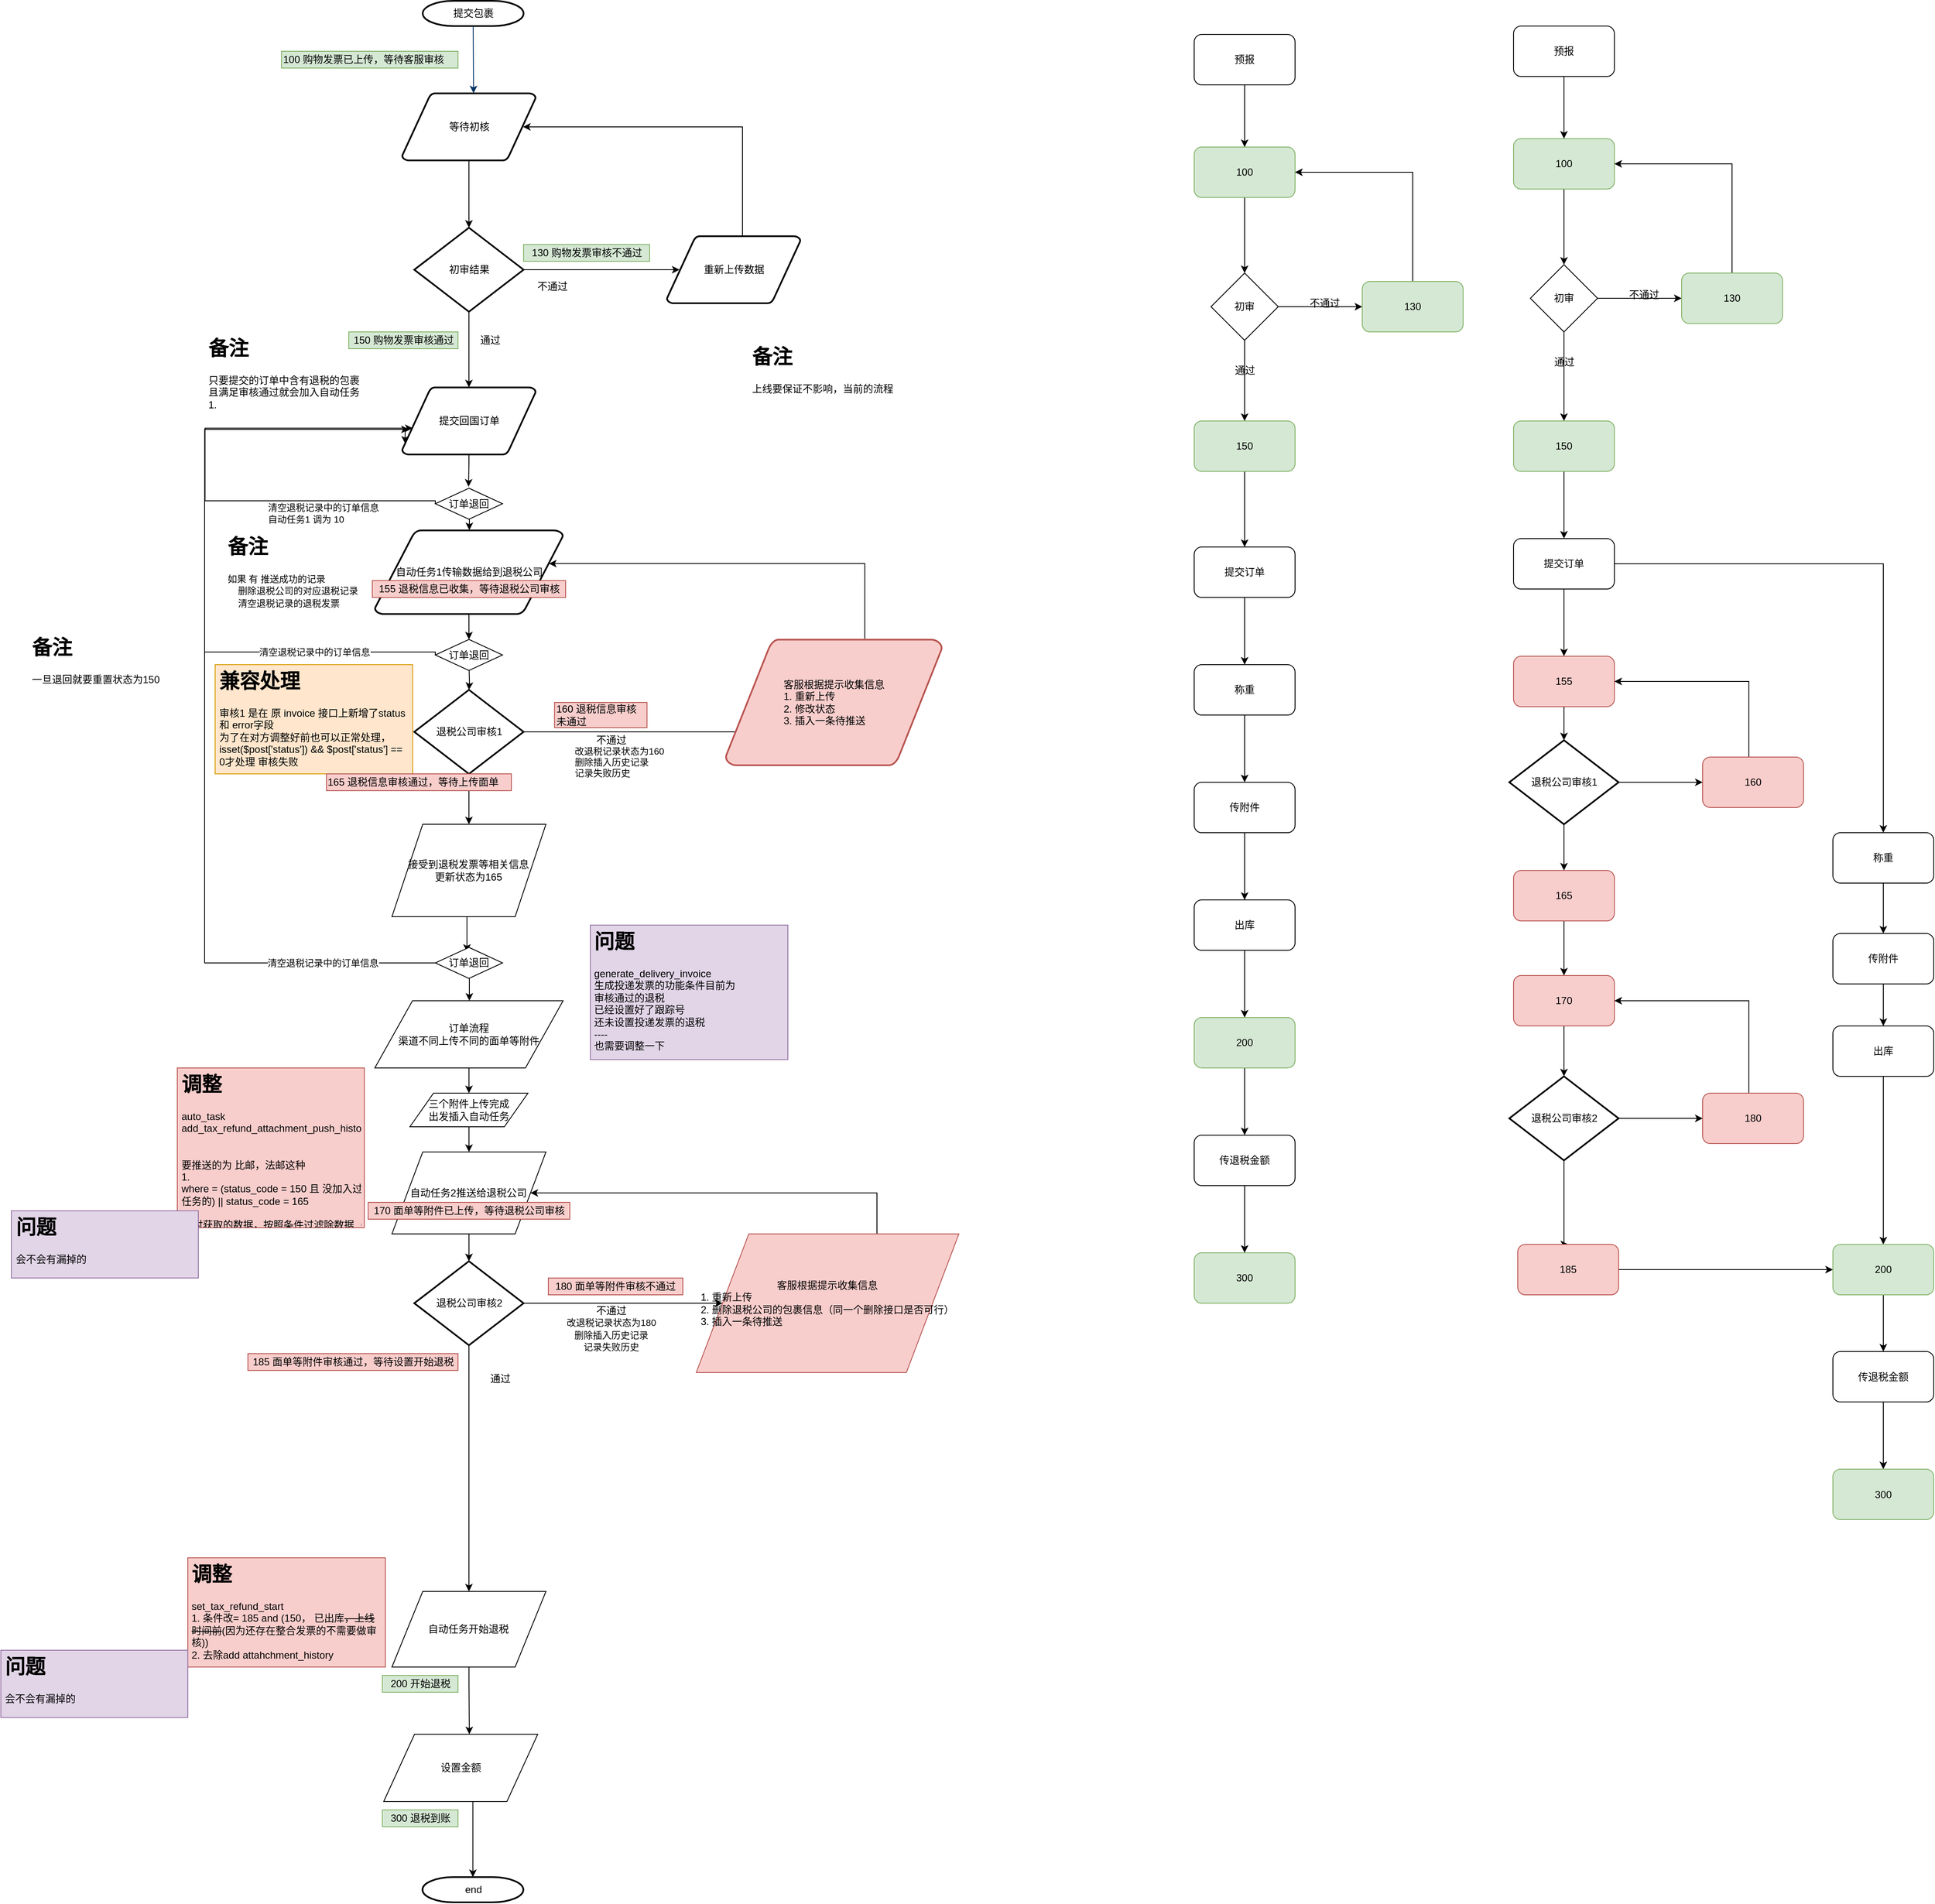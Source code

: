<mxfile version="13.1.3" type="github">
  <diagram id="6a731a19-8d31-9384-78a2-239565b7b9f0" name="Page-1">
    <mxGraphModel dx="2207" dy="548" grid="1" gridSize="10" guides="1" tooltips="1" connect="1" arrows="1" fold="1" page="1" pageScale="1" pageWidth="1169" pageHeight="827" background="#ffffff" math="0" shadow="0">
      <root>
        <mxCell id="0" />
        <mxCell id="1" parent="0" />
        <mxCell id="2" value="提交包裹" style="shape=mxgraph.flowchart.terminator;strokeWidth=2;gradientColor=none;gradientDirection=north;fontStyle=0;html=1;" parent="1" vertex="1">
          <mxGeometry x="-658.01" y="10" width="120" height="30" as="geometry" />
        </mxCell>
        <mxCell id="7" style="fontStyle=1;strokeColor=#003366;strokeWidth=1;html=1;" parent="1" source="2" edge="1">
          <mxGeometry relative="1" as="geometry">
            <mxPoint x="-597.51" y="120" as="targetPoint" />
          </mxGeometry>
        </mxCell>
        <mxCell id="LrSTDgnJc3ZIewaenou--55" value="100&amp;nbsp;&lt;span&gt;购物发票已上传，等待客服审核&lt;/span&gt;" style="text;html=1;align=left;verticalAlign=middle;resizable=0;points=[];autosize=1;fillColor=#d5e8d4;strokeColor=#82b366;" parent="1" vertex="1">
          <mxGeometry x="-826.01" y="70" width="210" height="20" as="geometry" />
        </mxCell>
        <mxCell id="LrSTDgnJc3ZIewaenou--58" value="" style="edgeStyle=orthogonalEdgeStyle;rounded=0;orthogonalLoop=1;jettySize=auto;html=1;entryX=0.5;entryY=0;entryDx=0;entryDy=0;entryPerimeter=0;" parent="1" source="LrSTDgnJc3ZIewaenou--56" target="LrSTDgnJc3ZIewaenou--60" edge="1">
          <mxGeometry relative="1" as="geometry">
            <mxPoint x="-603.01" y="280" as="targetPoint" />
          </mxGeometry>
        </mxCell>
        <mxCell id="LrSTDgnJc3ZIewaenou--56" value="等待初核" style="shape=mxgraph.flowchart.data;strokeWidth=2;gradientColor=none;gradientDirection=north;fontStyle=0;html=1;" parent="1" vertex="1">
          <mxGeometry x="-682.51" y="120" width="159" height="80" as="geometry" />
        </mxCell>
        <mxCell id="LrSTDgnJc3ZIewaenou--62" value="" style="edgeStyle=orthogonalEdgeStyle;rounded=0;orthogonalLoop=1;jettySize=auto;html=1;entryX=0.095;entryY=0.5;entryDx=0;entryDy=0;entryPerimeter=0;" parent="1" source="LrSTDgnJc3ZIewaenou--60" target="LrSTDgnJc3ZIewaenou--63" edge="1">
          <mxGeometry relative="1" as="geometry">
            <mxPoint x="-458.01" y="330" as="targetPoint" />
          </mxGeometry>
        </mxCell>
        <mxCell id="LrSTDgnJc3ZIewaenou--69" value="" style="edgeStyle=orthogonalEdgeStyle;rounded=0;orthogonalLoop=1;jettySize=auto;html=1;entryX=0.5;entryY=0;entryDx=0;entryDy=0;entryPerimeter=0;" parent="1" source="LrSTDgnJc3ZIewaenou--60" target="LrSTDgnJc3ZIewaenou--70" edge="1">
          <mxGeometry relative="1" as="geometry">
            <mxPoint x="-603.01" y="460" as="targetPoint" />
          </mxGeometry>
        </mxCell>
        <mxCell id="LrSTDgnJc3ZIewaenou--60" value="初审结果" style="shape=mxgraph.flowchart.decision;strokeWidth=2;gradientColor=none;gradientDirection=north;fontStyle=0;html=1;" parent="1" vertex="1">
          <mxGeometry x="-668.01" y="280" width="130" height="100" as="geometry" />
        </mxCell>
        <mxCell id="LrSTDgnJc3ZIewaenou--65" value="" style="edgeStyle=orthogonalEdgeStyle;rounded=0;orthogonalLoop=1;jettySize=auto;html=1;entryX=0.905;entryY=0.5;entryDx=0;entryDy=0;entryPerimeter=0;exitX=0.574;exitY=0.017;exitDx=0;exitDy=0;exitPerimeter=0;" parent="1" source="LrSTDgnJc3ZIewaenou--63" target="LrSTDgnJc3ZIewaenou--56" edge="1">
          <mxGeometry relative="1" as="geometry">
            <mxPoint x="-388.01" y="210" as="targetPoint" />
            <Array as="points">
              <mxPoint x="-277.51" y="291" />
              <mxPoint x="-277.51" y="160" />
            </Array>
          </mxGeometry>
        </mxCell>
        <mxCell id="LrSTDgnJc3ZIewaenou--63" value="重新上传数据" style="shape=mxgraph.flowchart.data;strokeWidth=2;gradientColor=none;gradientDirection=north;fontStyle=0;html=1;" parent="1" vertex="1">
          <mxGeometry x="-367.51" y="290" width="159" height="80" as="geometry" />
        </mxCell>
        <mxCell id="LrSTDgnJc3ZIewaenou--66" value="不通过" style="text;html=1;align=center;verticalAlign=middle;resizable=0;points=[];autosize=1;" parent="1" vertex="1">
          <mxGeometry x="-528.51" y="340" width="50" height="20" as="geometry" />
        </mxCell>
        <mxCell id="LrSTDgnJc3ZIewaenou--75" value="" style="edgeStyle=orthogonalEdgeStyle;rounded=0;orthogonalLoop=1;jettySize=auto;html=1;entryX=0.584;entryY=-0.06;entryDx=0;entryDy=0;entryPerimeter=0;" parent="1" source="LrSTDgnJc3ZIewaenou--70" edge="1">
          <mxGeometry relative="1" as="geometry">
            <mxPoint x="-603.478" y="588.2" as="targetPoint" />
            <Array as="points">
              <mxPoint x="-603.51" y="560" />
              <mxPoint x="-603.51" y="560" />
            </Array>
          </mxGeometry>
        </mxCell>
        <mxCell id="LrSTDgnJc3ZIewaenou--70" value="提交回国订单" style="shape=mxgraph.flowchart.data;strokeWidth=2;gradientColor=none;gradientDirection=north;fontStyle=0;html=1;" parent="1" vertex="1">
          <mxGeometry x="-682.51" y="470" width="159" height="80" as="geometry" />
        </mxCell>
        <mxCell id="LrSTDgnJc3ZIewaenou--77" value="" style="edgeStyle=orthogonalEdgeStyle;rounded=0;orthogonalLoop=1;jettySize=auto;html=1;entryX=0.5;entryY=0;entryDx=0;entryDy=0;entryPerimeter=0;" parent="1" source="LrSTDgnJc3ZIewaenou--74" edge="1">
          <mxGeometry relative="1" as="geometry">
            <mxPoint x="-603.01" y="770" as="targetPoint" />
          </mxGeometry>
        </mxCell>
        <mxCell id="LrSTDgnJc3ZIewaenou--74" value="自动任务1传输数据给到退税公司" style="shape=mxgraph.flowchart.data;strokeWidth=2;gradientColor=none;gradientDirection=north;fontStyle=0;html=1;" parent="1" vertex="1">
          <mxGeometry x="-715" y="640" width="224" height="100" as="geometry" />
        </mxCell>
        <mxCell id="LrSTDgnJc3ZIewaenou--71" value="130&amp;nbsp;购物发票审核不通过" style="text;html=1;align=center;verticalAlign=middle;resizable=0;points=[];autosize=1;fillColor=#d5e8d4;strokeColor=#82b366;" parent="1" vertex="1">
          <mxGeometry x="-538.01" y="300" width="150" height="20" as="geometry" />
        </mxCell>
        <mxCell id="LrSTDgnJc3ZIewaenou--72" value="150&amp;nbsp;购物发票审核通过" style="text;html=1;align=center;verticalAlign=middle;resizable=0;points=[];autosize=1;fillColor=#d5e8d4;strokeColor=#82b366;" parent="1" vertex="1">
          <mxGeometry x="-746.01" y="404" width="130" height="20" as="geometry" />
        </mxCell>
        <mxCell id="LrSTDgnJc3ZIewaenou--73" value="通过" style="text;html=1;align=center;verticalAlign=middle;resizable=0;points=[];autosize=1;" parent="1" vertex="1">
          <mxGeometry x="-597.51" y="404" width="40" height="20" as="geometry" />
        </mxCell>
        <mxCell id="LrSTDgnJc3ZIewaenou--78" value="155 退税信息已收集，等待退税公司审核" style="text;html=1;align=center;verticalAlign=middle;resizable=0;points=[];autosize=1;fillColor=#f8cecc;strokeColor=#b85450;" parent="1" vertex="1">
          <mxGeometry x="-717.97" y="700" width="230" height="20" as="geometry" />
        </mxCell>
        <mxCell id="LrSTDgnJc3ZIewaenou--81" value="" style="edgeStyle=orthogonalEdgeStyle;rounded=0;orthogonalLoop=1;jettySize=auto;html=1;entryX=0.044;entryY=0.726;entryDx=0;entryDy=0;entryPerimeter=0;exitX=1;exitY=0.5;exitDx=0;exitDy=0;exitPerimeter=0;" parent="1" source="LrSTDgnJc3ZIewaenou--79" target="LrSTDgnJc3ZIewaenou--86" edge="1">
          <mxGeometry relative="1" as="geometry">
            <mxPoint x="-347.51" y="860" as="targetPoint" />
            <Array as="points">
              <mxPoint x="-275.51" y="880" />
            </Array>
          </mxGeometry>
        </mxCell>
        <mxCell id="7mLNIrUK4WttmI5ZQ052-66" style="edgeStyle=orthogonalEdgeStyle;rounded=0;orthogonalLoop=1;jettySize=auto;html=1;entryX=0.5;entryY=0;entryDx=0;entryDy=0;" parent="1" source="LrSTDgnJc3ZIewaenou--79" target="LrSTDgnJc3ZIewaenou--94" edge="1">
          <mxGeometry relative="1" as="geometry">
            <mxPoint x="-603.02" y="960" as="targetPoint" />
          </mxGeometry>
        </mxCell>
        <mxCell id="LrSTDgnJc3ZIewaenou--79" value="退税公司审核1" style="shape=mxgraph.flowchart.decision;strokeWidth=2;gradientColor=none;gradientDirection=north;fontStyle=0;html=1;" parent="1" vertex="1">
          <mxGeometry x="-668.01" y="830" width="130" height="100" as="geometry" />
        </mxCell>
        <mxCell id="LrSTDgnJc3ZIewaenou--84" value="160&amp;nbsp;&lt;span style=&quot;text-align: center&quot;&gt;退税信息&lt;/span&gt;审核&lt;br&gt;未通过" style="text;html=1;align=left;verticalAlign=middle;resizable=0;points=[];autosize=1;fillColor=#f8cecc;strokeColor=#b85450;" parent="1" vertex="1">
          <mxGeometry x="-501.14" y="845" width="110" height="30" as="geometry" />
        </mxCell>
        <mxCell id="LrSTDgnJc3ZIewaenou--85" value="不通过" style="text;html=1;align=center;verticalAlign=middle;resizable=0;points=[];autosize=1;" parent="1" vertex="1">
          <mxGeometry x="-458.51" y="880" width="50" height="20" as="geometry" />
        </mxCell>
        <mxCell id="LrSTDgnJc3ZIewaenou--91" value="" style="edgeStyle=orthogonalEdgeStyle;rounded=0;orthogonalLoop=1;jettySize=auto;html=1;exitX=0.643;exitY=-0.006;exitDx=0;exitDy=0;exitPerimeter=0;entryX=0.925;entryY=0.398;entryDx=0;entryDy=0;entryPerimeter=0;" parent="1" source="LrSTDgnJc3ZIewaenou--86" target="LrSTDgnJc3ZIewaenou--74" edge="1">
          <mxGeometry relative="1" as="geometry">
            <mxPoint x="-500" y="680" as="targetPoint" />
            <Array as="points">
              <mxPoint x="-132" y="680" />
            </Array>
            <mxPoint x="-277.51" y="765" as="sourcePoint" />
          </mxGeometry>
        </mxCell>
        <mxCell id="LrSTDgnJc3ZIewaenou--86" value="客服根据提示收集信息&lt;br&gt;&lt;div style=&quot;text-align: left&quot;&gt;&lt;span&gt;1. 重新上传&lt;/span&gt;&lt;/div&gt;&lt;div style=&quot;text-align: left&quot;&gt;&lt;span&gt;2. 修改状态&lt;/span&gt;&lt;/div&gt;&lt;div style=&quot;text-align: left&quot;&gt;&lt;span&gt;3. 插入一条待推送&lt;/span&gt;&lt;br&gt;&lt;/div&gt;" style="shape=mxgraph.flowchart.data;strokeWidth=2;gradientDirection=north;fontStyle=0;html=1;fillColor=#f8cecc;strokeColor=#b85450;" parent="1" vertex="1">
          <mxGeometry x="-297.51" y="770" width="257.51" height="150" as="geometry" />
        </mxCell>
        <mxCell id="LrSTDgnJc3ZIewaenou--93" value="通过" style="text;html=1;align=center;verticalAlign=middle;resizable=0;points=[];autosize=1;" parent="1" vertex="1">
          <mxGeometry x="-586.01" y="930" width="40" height="20" as="geometry" />
        </mxCell>
        <mxCell id="LrSTDgnJc3ZIewaenou--96" value="" style="edgeStyle=orthogonalEdgeStyle;rounded=0;orthogonalLoop=1;jettySize=auto;html=1;entryX=0.436;entryY=0.06;entryDx=0;entryDy=0;entryPerimeter=0;" parent="1" source="LrSTDgnJc3ZIewaenou--94" edge="1">
          <mxGeometry relative="1" as="geometry">
            <mxPoint x="-605.332" y="1141.8" as="targetPoint" />
            <Array as="points">
              <mxPoint x="-605.51" y="1100" />
              <mxPoint x="-605.51" y="1100" />
            </Array>
          </mxGeometry>
        </mxCell>
        <mxCell id="LrSTDgnJc3ZIewaenou--94" value="接受到退税发票等相关信息&lt;br&gt;更新状态为165" style="shape=parallelogram;perimeter=parallelogramPerimeter;whiteSpace=wrap;html=1;" parent="1" vertex="1">
          <mxGeometry x="-694.64" y="990" width="183.25" height="110" as="geometry" />
        </mxCell>
        <mxCell id="7mLNIrUK4WttmI5ZQ052-99" value="" style="edgeStyle=orthogonalEdgeStyle;rounded=0;orthogonalLoop=1;jettySize=auto;html=1;entryX=0.5;entryY=0;entryDx=0;entryDy=0;" parent="1" source="LrSTDgnJc3ZIewaenou--95" target="7mLNIrUK4WttmI5ZQ052-100" edge="1">
          <mxGeometry relative="1" as="geometry">
            <mxPoint x="-602.51" y="1310" as="targetPoint" />
          </mxGeometry>
        </mxCell>
        <mxCell id="LrSTDgnJc3ZIewaenou--95" value="订单流程&lt;br&gt;渠道不同上传不同的面单等附件" style="shape=parallelogram;perimeter=parallelogramPerimeter;whiteSpace=wrap;html=1;" parent="1" vertex="1">
          <mxGeometry x="-715" y="1200" width="224.06" height="80" as="geometry" />
        </mxCell>
        <mxCell id="LrSTDgnJc3ZIewaenou--100" value="" style="edgeStyle=orthogonalEdgeStyle;rounded=0;orthogonalLoop=1;jettySize=auto;html=1;" parent="1" source="LrSTDgnJc3ZIewaenou--97" target="LrSTDgnJc3ZIewaenou--99" edge="1">
          <mxGeometry relative="1" as="geometry" />
        </mxCell>
        <mxCell id="LrSTDgnJc3ZIewaenou--97" value="自动任务2推送给退税公司" style="shape=parallelogram;perimeter=parallelogramPerimeter;whiteSpace=wrap;html=1;" parent="1" vertex="1">
          <mxGeometry x="-694.63" y="1380" width="183.25" height="97.5" as="geometry" />
        </mxCell>
        <mxCell id="LrSTDgnJc3ZIewaenou--102" value="" style="edgeStyle=orthogonalEdgeStyle;rounded=0;orthogonalLoop=1;jettySize=auto;html=1;" parent="1" source="LrSTDgnJc3ZIewaenou--99" target="LrSTDgnJc3ZIewaenou--105" edge="1">
          <mxGeometry relative="1" as="geometry">
            <mxPoint x="-458.01" y="1560" as="targetPoint" />
          </mxGeometry>
        </mxCell>
        <mxCell id="LrSTDgnJc3ZIewaenou--104" value="" style="edgeStyle=orthogonalEdgeStyle;rounded=0;orthogonalLoop=1;jettySize=auto;html=1;entryX=0.5;entryY=0;entryDx=0;entryDy=0;" parent="1" source="LrSTDgnJc3ZIewaenou--99" target="LrSTDgnJc3ZIewaenou--106" edge="1">
          <mxGeometry relative="1" as="geometry">
            <mxPoint x="-602.51" y="1670" as="targetPoint" />
            <Array as="points" />
          </mxGeometry>
        </mxCell>
        <mxCell id="LrSTDgnJc3ZIewaenou--99" value="退税公司审核2" style="shape=mxgraph.flowchart.decision;strokeWidth=2;gradientColor=none;gradientDirection=north;fontStyle=0;html=1;" parent="1" vertex="1">
          <mxGeometry x="-668.01" y="1510" width="130" height="100" as="geometry" />
        </mxCell>
        <mxCell id="LrSTDgnJc3ZIewaenou--112" style="edgeStyle=orthogonalEdgeStyle;rounded=0;orthogonalLoop=1;jettySize=auto;html=1;entryX=1;entryY=0.5;entryDx=0;entryDy=0;" parent="1" source="LrSTDgnJc3ZIewaenou--105" target="LrSTDgnJc3ZIewaenou--97" edge="1">
          <mxGeometry relative="1" as="geometry">
            <Array as="points">
              <mxPoint x="-117.51" y="1429" />
            </Array>
          </mxGeometry>
        </mxCell>
        <mxCell id="LrSTDgnJc3ZIewaenou--105" value="&lt;span&gt;客服根据提示收集信息&lt;br&gt;&lt;div style=&quot;text-align: left&quot;&gt;&lt;span&gt;1. 重新上传&lt;/span&gt;&lt;/div&gt;&lt;/span&gt;&lt;div style=&quot;text-align: left&quot;&gt;2. 删除退税公司的包裹信息（同一个删除接口是否可行）&lt;/div&gt;&lt;div style=&quot;text-align: left&quot;&gt;3. 插入一条待推送&lt;/div&gt;" style="shape=parallelogram;perimeter=parallelogramPerimeter;whiteSpace=wrap;html=1;fillColor=#f8cecc;strokeColor=#b85450;" parent="1" vertex="1">
          <mxGeometry x="-332.51" y="1477.5" width="312.51" height="165" as="geometry" />
        </mxCell>
        <mxCell id="LrSTDgnJc3ZIewaenou--113" style="edgeStyle=orthogonalEdgeStyle;rounded=0;orthogonalLoop=1;jettySize=auto;html=1;" parent="1" source="LrSTDgnJc3ZIewaenou--106" edge="1">
          <mxGeometry relative="1" as="geometry">
            <mxPoint x="-602.51" y="2073" as="targetPoint" />
            <Array as="points">
              <mxPoint x="-602.51" y="2013" />
              <mxPoint x="-602.51" y="2013" />
            </Array>
          </mxGeometry>
        </mxCell>
        <mxCell id="LrSTDgnJc3ZIewaenou--106" value="自动任务开始退税" style="shape=parallelogram;perimeter=parallelogramPerimeter;whiteSpace=wrap;html=1;" parent="1" vertex="1">
          <mxGeometry x="-694.63" y="1903" width="183.25" height="90" as="geometry" />
        </mxCell>
        <mxCell id="LrSTDgnJc3ZIewaenou--108" value="180 面单等附件审核不通过" style="text;html=1;align=center;verticalAlign=middle;resizable=0;points=[];autosize=1;fillColor=#f8cecc;strokeColor=#b85450;" parent="1" vertex="1">
          <mxGeometry x="-508.51" y="1530" width="160" height="20" as="geometry" />
        </mxCell>
        <mxCell id="LrSTDgnJc3ZIewaenou--109" value="不通过&lt;br&gt;&lt;span style=&quot;font-size: 11px ; text-align: left ; background-color: rgb(255 , 255 , 255)&quot;&gt;改退税记录状态为180&lt;/span&gt;&lt;br style=&quot;font-size: 11px ; text-align: left&quot;&gt;&lt;span style=&quot;font-size: 11px ; text-align: left ; background-color: rgb(255 , 255 , 255)&quot;&gt;删除插入历史记录&lt;/span&gt;&lt;br style=&quot;font-size: 11px ; text-align: left&quot;&gt;&lt;span style=&quot;font-size: 11px ; text-align: left ; background-color: rgb(255 , 255 , 255)&quot;&gt;记录失败历史&lt;/span&gt;" style="text;html=1;align=center;verticalAlign=middle;resizable=0;points=[];autosize=1;" parent="1" vertex="1">
          <mxGeometry x="-493.51" y="1560" width="120" height="60" as="geometry" />
        </mxCell>
        <mxCell id="LrSTDgnJc3ZIewaenou--110" value="185 面单等附件审核通过，等待设置开始退税" style="text;html=1;align=center;verticalAlign=middle;resizable=0;points=[];autosize=1;fillColor=#f8cecc;strokeColor=#b85450;" parent="1" vertex="1">
          <mxGeometry x="-866.01" y="1620" width="250" height="20" as="geometry" />
        </mxCell>
        <mxCell id="LrSTDgnJc3ZIewaenou--111" value="通过" style="text;html=1;align=center;verticalAlign=middle;resizable=0;points=[];autosize=1;" parent="1" vertex="1">
          <mxGeometry x="-586.01" y="1640" width="40" height="20" as="geometry" />
        </mxCell>
        <mxCell id="7mLNIrUK4WttmI5ZQ052-42" value="200 开始退税" style="text;html=1;align=center;verticalAlign=middle;resizable=0;points=[];autosize=1;fillColor=#d5e8d4;strokeColor=#82b366;" parent="1" vertex="1">
          <mxGeometry x="-706.01" y="2003" width="90" height="20" as="geometry" />
        </mxCell>
        <mxCell id="7mLNIrUK4WttmI5ZQ052-44" value="&lt;span style=&quot;text-align: left&quot;&gt;300 退税到账&lt;/span&gt;" style="text;html=1;align=center;verticalAlign=middle;resizable=0;points=[];autosize=1;fillColor=#d5e8d4;strokeColor=#82b366;" parent="1" vertex="1">
          <mxGeometry x="-706.01" y="2163" width="90" height="20" as="geometry" />
        </mxCell>
        <mxCell id="7mLNIrUK4WttmI5ZQ052-45" value="170&amp;nbsp;面单等附件已上传，等待退税公司审核" style="text;html=1;align=center;verticalAlign=middle;resizable=0;points=[];autosize=1;fillColor=#f8cecc;strokeColor=#b85450;" parent="1" vertex="1">
          <mxGeometry x="-722.97" y="1440" width="240" height="20" as="geometry" />
        </mxCell>
        <mxCell id="7mLNIrUK4WttmI5ZQ052-46" value="&lt;h1&gt;&lt;span&gt;备注&lt;/span&gt;&lt;/h1&gt;&lt;div&gt;&lt;span&gt;上线要保证不影响，当前的流程&lt;/span&gt;&lt;/div&gt;" style="text;html=1;strokeColor=none;fillColor=none;spacing=5;spacingTop=-20;whiteSpace=wrap;overflow=hidden;rounded=0;align=left;" parent="1" vertex="1">
          <mxGeometry x="-271.26" y="414" width="190" height="120" as="geometry" />
        </mxCell>
        <mxCell id="7mLNIrUK4WttmI5ZQ052-47" value="&lt;h1&gt;&lt;span&gt;备注&lt;/span&gt;&lt;/h1&gt;&lt;div&gt;&lt;span&gt;只要提交的订单中含有退税的包裹且满足审核通过就会加入自动任务1.&lt;/span&gt;&lt;/div&gt;" style="text;html=1;strokeColor=none;fillColor=none;spacing=5;spacingTop=-20;whiteSpace=wrap;overflow=hidden;rounded=0;align=left;" parent="1" vertex="1">
          <mxGeometry x="-917.51" y="404" width="190" height="120" as="geometry" />
        </mxCell>
        <mxCell id="7mLNIrUK4WttmI5ZQ052-49" style="edgeStyle=orthogonalEdgeStyle;rounded=0;orthogonalLoop=1;jettySize=auto;html=1;entryX=0.079;entryY=0.608;entryDx=0;entryDy=0;entryPerimeter=0;exitX=0;exitY=0.5;exitDx=0;exitDy=0;" parent="1" source="7mLNIrUK4WttmI5ZQ052-93" target="LrSTDgnJc3ZIewaenou--70" edge="1">
          <mxGeometry relative="1" as="geometry">
            <mxPoint x="-657.513" y="605" as="sourcePoint" />
            <Array as="points">
              <mxPoint x="-643" y="605" />
              <mxPoint x="-917" y="605" />
              <mxPoint x="-917" y="519" />
            </Array>
          </mxGeometry>
        </mxCell>
        <mxCell id="7mLNIrUK4WttmI5ZQ052-56" value="清空退税记录中的订单信息&lt;br&gt;自动任务1 调为 10" style="edgeLabel;html=1;align=left;verticalAlign=middle;resizable=0;points=[];" parent="7mLNIrUK4WttmI5ZQ052-49" vertex="1" connectable="0">
          <mxGeometry x="-0.477" y="-1" relative="1" as="geometry">
            <mxPoint x="-45" y="16" as="offset" />
          </mxGeometry>
        </mxCell>
        <mxCell id="7mLNIrUK4WttmI5ZQ052-50" value="" style="edgeStyle=orthogonalEdgeStyle;rounded=0;orthogonalLoop=1;jettySize=auto;html=1;" parent="1" target="LrSTDgnJc3ZIewaenou--74" edge="1">
          <mxGeometry relative="1" as="geometry">
            <mxPoint x="-602.451" y="620" as="sourcePoint" />
            <Array as="points">
              <mxPoint x="-602.51" y="630" />
              <mxPoint x="-602.51" y="630" />
            </Array>
          </mxGeometry>
        </mxCell>
        <mxCell id="7mLNIrUK4WttmI5ZQ052-53" value="" style="edgeStyle=orthogonalEdgeStyle;rounded=0;orthogonalLoop=1;jettySize=auto;html=1;" parent="1" target="LrSTDgnJc3ZIewaenou--79" edge="1">
          <mxGeometry relative="1" as="geometry">
            <mxPoint x="-602.91" y="800" as="sourcePoint" />
          </mxGeometry>
        </mxCell>
        <mxCell id="7mLNIrUK4WttmI5ZQ052-55" value="" style="edgeStyle=orthogonalEdgeStyle;rounded=0;orthogonalLoop=1;jettySize=auto;html=1;exitX=0;exitY=0.5;exitDx=0;exitDy=0;" parent="1" source="7mLNIrUK4WttmI5ZQ052-89" edge="1">
          <mxGeometry relative="1" as="geometry">
            <mxPoint x="-647.763" y="785" as="sourcePoint" />
            <mxPoint x="-674.51" y="520" as="targetPoint" />
            <Array as="points">
              <mxPoint x="-642.51" y="785" />
              <mxPoint x="-917.51" y="785" />
              <mxPoint x="-917.51" y="520" />
            </Array>
          </mxGeometry>
        </mxCell>
        <mxCell id="7mLNIrUK4WttmI5ZQ052-58" value="&lt;span style=&quot;text-align: left&quot;&gt;清空退税记录中的订单信息&lt;/span&gt;" style="edgeLabel;html=1;align=center;verticalAlign=middle;resizable=0;points=[];" parent="1" vertex="1" connectable="0">
          <mxGeometry x="-787.513" y="785" as="geometry">
            <mxPoint as="offset" />
          </mxGeometry>
        </mxCell>
        <mxCell id="7mLNIrUK4WttmI5ZQ052-63" value="" style="edgeStyle=orthogonalEdgeStyle;rounded=0;orthogonalLoop=1;jettySize=auto;html=1;exitX=0.095;exitY=0.5;exitDx=0;exitDy=0;exitPerimeter=0;entryX=0.023;entryY=0.837;entryDx=0;entryDy=0;entryPerimeter=0;" parent="1" target="LrSTDgnJc3ZIewaenou--70" edge="1">
          <mxGeometry relative="1" as="geometry">
            <mxPoint x="-643.013" y="1155" as="sourcePoint" />
            <mxPoint x="-677.51" y="700" as="targetPoint" />
            <Array as="points">
              <mxPoint x="-917.51" y="1155" />
              <mxPoint x="-917.51" y="520" />
              <mxPoint x="-678.51" y="520" />
            </Array>
          </mxGeometry>
        </mxCell>
        <mxCell id="7mLNIrUK4WttmI5ZQ052-67" value="&lt;span style=&quot;text-align: left&quot;&gt;清空退税记录中的订单信息&lt;/span&gt;" style="edgeLabel;html=1;align=center;verticalAlign=middle;resizable=0;points=[];" parent="1" vertex="1" connectable="0">
          <mxGeometry x="-777.513" y="1155" as="geometry">
            <mxPoint as="offset" />
          </mxGeometry>
        </mxCell>
        <mxCell id="7mLNIrUK4WttmI5ZQ052-71" value="&lt;h1&gt;&lt;span&gt;备注&lt;/span&gt;&lt;/h1&gt;&lt;div&gt;一旦退回就要重置状态为150&lt;/div&gt;" style="text;html=1;strokeColor=none;fillColor=none;spacing=5;spacingTop=-20;whiteSpace=wrap;overflow=hidden;rounded=0;align=left;" parent="1" vertex="1">
          <mxGeometry x="-1127.51" y="760" width="190" height="120" as="geometry" />
        </mxCell>
        <mxCell id="7mLNIrUK4WttmI5ZQ052-77" value="" style="edgeStyle=orthogonalEdgeStyle;rounded=0;orthogonalLoop=1;jettySize=auto;html=1;" parent="1" target="LrSTDgnJc3ZIewaenou--95" edge="1">
          <mxGeometry relative="1" as="geometry">
            <mxPoint x="-602.51" y="1170" as="sourcePoint" />
            <Array as="points">
              <mxPoint x="-602.51" y="1180" />
              <mxPoint x="-602.51" y="1180" />
            </Array>
          </mxGeometry>
        </mxCell>
        <mxCell id="7mLNIrUK4WttmI5ZQ052-78" value="改退税记录状态为160&lt;br&gt;删除插入历史记录&lt;br&gt;记录失败历史" style="edgeLabel;html=1;align=left;verticalAlign=middle;resizable=0;points=[];" parent="1" vertex="1" connectable="0">
          <mxGeometry x="-433.513" y="900" as="geometry">
            <mxPoint x="-45" y="16" as="offset" />
          </mxGeometry>
        </mxCell>
        <mxCell id="7mLNIrUK4WttmI5ZQ052-79" value="&lt;h1&gt;兼容处理&lt;/h1&gt;&lt;div&gt;审核1 是在 原 invoice 接口上新增了status 和 error字段&lt;/div&gt;&lt;div&gt;为了在对方调整好前也可以正常处理，isset($post[&#39;status&#39;]) &amp;amp;&amp;amp; $post[&#39;status&#39;] == 0才处理 审核失败&lt;/div&gt;" style="text;html=1;strokeColor=#d79b00;fillColor=#ffe6cc;spacing=5;spacingTop=-20;whiteSpace=wrap;overflow=hidden;rounded=0;align=left;" parent="1" vertex="1">
          <mxGeometry x="-905.01" y="800" width="235" height="130" as="geometry" />
        </mxCell>
        <mxCell id="7mLNIrUK4WttmI5ZQ052-81" value="end" style="shape=mxgraph.flowchart.terminator;strokeWidth=2;gradientColor=none;gradientDirection=north;fontStyle=0;html=1;" parent="1" vertex="1">
          <mxGeometry x="-658.26" y="2243" width="120" height="30" as="geometry" />
        </mxCell>
        <mxCell id="7mLNIrUK4WttmI5ZQ052-84" value="" style="edgeStyle=orthogonalEdgeStyle;rounded=0;orthogonalLoop=1;jettySize=auto;html=1;entryX=0.5;entryY=0;entryDx=0;entryDy=0;entryPerimeter=0;" parent="1" source="7mLNIrUK4WttmI5ZQ052-82" target="7mLNIrUK4WttmI5ZQ052-81" edge="1">
          <mxGeometry relative="1" as="geometry">
            <mxPoint x="-612.765" y="2233" as="targetPoint" />
            <Array as="points">
              <mxPoint x="-597.51" y="2243" />
            </Array>
          </mxGeometry>
        </mxCell>
        <mxCell id="7mLNIrUK4WttmI5ZQ052-82" value="设置金额" style="shape=parallelogram;perimeter=parallelogramPerimeter;whiteSpace=wrap;html=1;" parent="1" vertex="1">
          <mxGeometry x="-704.39" y="2073" width="183.25" height="80" as="geometry" />
        </mxCell>
        <mxCell id="7mLNIrUK4WttmI5ZQ052-89" value="订单退回" style="rhombus;whiteSpace=wrap;html=1;" parent="1" vertex="1">
          <mxGeometry x="-643.01" y="770" width="80" height="37" as="geometry" />
        </mxCell>
        <mxCell id="7mLNIrUK4WttmI5ZQ052-90" value="订单退回" style="rhombus;whiteSpace=wrap;html=1;" parent="1" vertex="1">
          <mxGeometry x="-643.01" y="1136.5" width="80" height="37" as="geometry" />
        </mxCell>
        <mxCell id="7mLNIrUK4WttmI5ZQ052-93" value="订单退回" style="rhombus;whiteSpace=wrap;html=1;" parent="1" vertex="1">
          <mxGeometry x="-643.01" y="590" width="80" height="37" as="geometry" />
        </mxCell>
        <mxCell id="7mLNIrUK4WttmI5ZQ052-96" value="&lt;h1&gt;调整&lt;/h1&gt;&lt;div&gt;set_tax_refund_start&amp;nbsp;&lt;br&gt;&lt;/div&gt;&lt;div&gt;1. 条件改= 185 and (150， 已出库&lt;strike&gt;，上线时间前&lt;/strike&gt;(因为还存在整合发票的不需要做审核))&lt;/div&gt;&lt;div&gt;&lt;span&gt;2. 去除add attahchment_history&lt;/span&gt;&lt;/div&gt;" style="text;html=1;spacing=5;spacingTop=-20;whiteSpace=wrap;overflow=hidden;rounded=0;align=left;fillColor=#f8cecc;strokeColor=#b85450;" parent="1" vertex="1">
          <mxGeometry x="-937.51" y="1863" width="235" height="130" as="geometry" />
        </mxCell>
        <mxCell id="7mLNIrUK4WttmI5ZQ052-97" value="&lt;h1&gt;调整&lt;/h1&gt;&lt;div&gt;auto_task add_tax_refund_attachment_push_histories&lt;br&gt;&lt;/div&gt;&lt;div&gt;&lt;br&gt;&lt;/div&gt;&lt;div&gt;&lt;br&gt;&lt;/div&gt;&lt;div&gt;要推送的为&amp;nbsp;&lt;span&gt;比邮，法邮这种&lt;/span&gt;&lt;/div&gt;&lt;div&gt;1.&amp;nbsp;&lt;/div&gt;where = (status_code = 150 且 没加入过的任务的) || status_code = 165&lt;div&gt;&lt;/div&gt;&lt;br&gt;3. 对获取的数据，按照条件过滤除数据（条件为 要上传附件的，是比邮的还要多个附件验证）&lt;br&gt;&lt;div&gt;&lt;br&gt;&lt;/div&gt;" style="text;html=1;spacing=5;spacingTop=-20;whiteSpace=wrap;overflow=hidden;rounded=0;align=left;fillColor=#f8cecc;strokeColor=#b85450;" parent="1" vertex="1">
          <mxGeometry x="-950" y="1280" width="222.49" height="190" as="geometry" />
        </mxCell>
        <mxCell id="7mLNIrUK4WttmI5ZQ052-101" value="" style="edgeStyle=orthogonalEdgeStyle;rounded=0;orthogonalLoop=1;jettySize=auto;html=1;" parent="1" source="7mLNIrUK4WttmI5ZQ052-100" target="LrSTDgnJc3ZIewaenou--97" edge="1">
          <mxGeometry relative="1" as="geometry" />
        </mxCell>
        <mxCell id="7mLNIrUK4WttmI5ZQ052-100" value="三个附件上传完成&lt;br&gt;出发插入自动任务" style="shape=parallelogram;perimeter=parallelogramPerimeter;whiteSpace=wrap;html=1;" parent="1" vertex="1">
          <mxGeometry x="-673.24" y="1310" width="140.46" height="40" as="geometry" />
        </mxCell>
        <mxCell id="LrSTDgnJc3ZIewaenou--92" value="165 退税信息审核通过，等待上传面单" style="text;html=1;align=left;verticalAlign=middle;resizable=0;points=[];autosize=1;fillColor=#f8cecc;strokeColor=#b85450;" parent="1" vertex="1">
          <mxGeometry x="-772.51" y="930" width="220" height="20" as="geometry" />
        </mxCell>
        <mxCell id="JJt_7ZSJgDdLku0Frvaq-8" value="&lt;h1&gt;问题&lt;/h1&gt;&lt;div&gt;会不会有漏掉的&lt;/div&gt;" style="text;html=1;spacing=5;spacingTop=-20;whiteSpace=wrap;overflow=hidden;rounded=0;align=left;fillColor=#e1d5e7;strokeColor=#9673a6;" parent="1" vertex="1">
          <mxGeometry x="-1147.49" y="1450" width="222.49" height="80" as="geometry" />
        </mxCell>
        <mxCell id="JJt_7ZSJgDdLku0Frvaq-9" value="&lt;h1&gt;问题&lt;/h1&gt;&lt;div&gt;会不会有漏掉的&lt;/div&gt;" style="text;html=1;spacing=5;spacingTop=-20;whiteSpace=wrap;overflow=hidden;rounded=0;align=left;fillColor=#e1d5e7;strokeColor=#9673a6;" parent="1" vertex="1">
          <mxGeometry x="-1160" y="1973" width="222.49" height="80" as="geometry" />
        </mxCell>
        <mxCell id="JJt_7ZSJgDdLku0Frvaq-10" value="&lt;h1&gt;&lt;span&gt;备注&lt;/span&gt;&lt;/h1&gt;&lt;div&gt;&lt;span style=&quot;font-size: 11px ; background-color: rgb(255 , 255 , 255)&quot;&gt;如果 有 推送成功的记录&amp;nbsp;&lt;/span&gt;&lt;/div&gt;&lt;div&gt;&lt;span style=&quot;font-size: 11px ; background-color: rgb(255 , 255 , 255)&quot;&gt;&amp;nbsp; &amp;nbsp; 删除退税公司的对应退税记录&lt;/span&gt;&lt;br style=&quot;font-size: 11px&quot;&gt;&lt;span style=&quot;font-size: 11px ; background-color: rgb(255 , 255 , 255)&quot;&gt;&amp;nbsp; &amp;nbsp; 清空退税记录的退税发票&lt;/span&gt;&lt;br&gt;&lt;/div&gt;" style="text;html=1;strokeColor=none;fillColor=none;spacing=5;spacingTop=-20;whiteSpace=wrap;overflow=hidden;rounded=0;align=left;" parent="1" vertex="1">
          <mxGeometry x="-895" y="640" width="180" height="100" as="geometry" />
        </mxCell>
        <mxCell id="P72TIUILUh3DRspWZgZs-9" value="" style="edgeStyle=orthogonalEdgeStyle;rounded=0;orthogonalLoop=1;jettySize=auto;html=1;entryX=0.5;entryY=0;entryDx=0;entryDy=0;" parent="1" source="P72TIUILUh3DRspWZgZs-7" target="P72TIUILUh3DRspWZgZs-10" edge="1">
          <mxGeometry relative="1" as="geometry">
            <mxPoint x="320" y="324" as="targetPoint" />
          </mxGeometry>
        </mxCell>
        <mxCell id="P72TIUILUh3DRspWZgZs-7" value="100" style="rounded=1;whiteSpace=wrap;html=1;fillColor=#d5e8d4;strokeColor=#82b366;" parent="1" vertex="1">
          <mxGeometry x="260" y="184" width="120" height="60" as="geometry" />
        </mxCell>
        <mxCell id="P72TIUILUh3DRspWZgZs-12" value="" style="edgeStyle=orthogonalEdgeStyle;rounded=0;orthogonalLoop=1;jettySize=auto;html=1;" parent="1" source="P72TIUILUh3DRspWZgZs-10" target="P72TIUILUh3DRspWZgZs-13" edge="1">
          <mxGeometry relative="1" as="geometry">
            <mxPoint x="440" y="374" as="targetPoint" />
          </mxGeometry>
        </mxCell>
        <mxCell id="P72TIUILUh3DRspWZgZs-10" value="初审" style="rhombus;whiteSpace=wrap;html=1;" parent="1" vertex="1">
          <mxGeometry x="280" y="334" width="80" height="80" as="geometry" />
        </mxCell>
        <mxCell id="P72TIUILUh3DRspWZgZs-14" style="edgeStyle=orthogonalEdgeStyle;rounded=0;orthogonalLoop=1;jettySize=auto;html=1;entryX=1;entryY=0.5;entryDx=0;entryDy=0;" parent="1" source="P72TIUILUh3DRspWZgZs-13" target="P72TIUILUh3DRspWZgZs-7" edge="1">
          <mxGeometry relative="1" as="geometry">
            <Array as="points">
              <mxPoint x="520" y="214" />
            </Array>
          </mxGeometry>
        </mxCell>
        <mxCell id="P72TIUILUh3DRspWZgZs-13" value="130" style="rounded=1;whiteSpace=wrap;html=1;fillColor=#d5e8d4;strokeColor=#82b366;" parent="1" vertex="1">
          <mxGeometry x="460" y="344" width="120" height="60" as="geometry" />
        </mxCell>
        <mxCell id="P72TIUILUh3DRspWZgZs-16" style="edgeStyle=orthogonalEdgeStyle;rounded=0;orthogonalLoop=1;jettySize=auto;html=1;entryX=0.5;entryY=0;entryDx=0;entryDy=0;" parent="1" source="P72TIUILUh3DRspWZgZs-15" target="P72TIUILUh3DRspWZgZs-7" edge="1">
          <mxGeometry relative="1" as="geometry">
            <mxPoint x="320" y="150" as="targetPoint" />
          </mxGeometry>
        </mxCell>
        <mxCell id="P72TIUILUh3DRspWZgZs-15" value="预报" style="rounded=1;whiteSpace=wrap;html=1;" parent="1" vertex="1">
          <mxGeometry x="260" y="50" width="120" height="60" as="geometry" />
        </mxCell>
        <mxCell id="P72TIUILUh3DRspWZgZs-19" value="不通过" style="text;html=1;align=center;verticalAlign=middle;resizable=0;points=[];autosize=1;" parent="1" vertex="1">
          <mxGeometry x="390" y="360" width="50" height="20" as="geometry" />
        </mxCell>
        <mxCell id="P72TIUILUh3DRspWZgZs-20" value="通过" style="text;html=1;align=center;verticalAlign=middle;resizable=0;points=[];autosize=1;" parent="1" vertex="1">
          <mxGeometry x="300" y="440" width="40" height="20" as="geometry" />
        </mxCell>
        <mxCell id="P72TIUILUh3DRspWZgZs-21" value="" style="edgeStyle=orthogonalEdgeStyle;rounded=0;orthogonalLoop=1;jettySize=auto;html=1;entryX=0.5;entryY=0;entryDx=0;entryDy=0;" parent="1" source="P72TIUILUh3DRspWZgZs-10" target="P72TIUILUh3DRspWZgZs-22" edge="1">
          <mxGeometry relative="1" as="geometry">
            <mxPoint x="320" y="414" as="sourcePoint" />
            <mxPoint x="320" y="494" as="targetPoint" />
          </mxGeometry>
        </mxCell>
        <mxCell id="P72TIUILUh3DRspWZgZs-24" value="" style="edgeStyle=orthogonalEdgeStyle;rounded=0;orthogonalLoop=1;jettySize=auto;html=1;" parent="1" source="P72TIUILUh3DRspWZgZs-22" target="P72TIUILUh3DRspWZgZs-23" edge="1">
          <mxGeometry relative="1" as="geometry" />
        </mxCell>
        <mxCell id="P72TIUILUh3DRspWZgZs-22" value="150" style="rounded=1;whiteSpace=wrap;html=1;fillColor=#d5e8d4;strokeColor=#82b366;" parent="1" vertex="1">
          <mxGeometry x="260" y="510" width="120" height="60" as="geometry" />
        </mxCell>
        <mxCell id="P72TIUILUh3DRspWZgZs-26" value="" style="edgeStyle=orthogonalEdgeStyle;rounded=0;orthogonalLoop=1;jettySize=auto;html=1;" parent="1" source="P72TIUILUh3DRspWZgZs-23" target="P72TIUILUh3DRspWZgZs-25" edge="1">
          <mxGeometry relative="1" as="geometry" />
        </mxCell>
        <mxCell id="P72TIUILUh3DRspWZgZs-23" value="提交订单" style="rounded=1;whiteSpace=wrap;html=1;" parent="1" vertex="1">
          <mxGeometry x="260" y="660" width="120" height="60" as="geometry" />
        </mxCell>
        <mxCell id="P72TIUILUh3DRspWZgZs-28" value="" style="edgeStyle=orthogonalEdgeStyle;rounded=0;orthogonalLoop=1;jettySize=auto;html=1;" parent="1" source="P72TIUILUh3DRspWZgZs-25" target="P72TIUILUh3DRspWZgZs-27" edge="1">
          <mxGeometry relative="1" as="geometry" />
        </mxCell>
        <mxCell id="P72TIUILUh3DRspWZgZs-25" value="称重" style="rounded=1;whiteSpace=wrap;html=1;" parent="1" vertex="1">
          <mxGeometry x="260" y="800" width="120" height="60" as="geometry" />
        </mxCell>
        <mxCell id="P72TIUILUh3DRspWZgZs-30" value="" style="edgeStyle=orthogonalEdgeStyle;rounded=0;orthogonalLoop=1;jettySize=auto;html=1;" parent="1" source="P72TIUILUh3DRspWZgZs-27" target="P72TIUILUh3DRspWZgZs-29" edge="1">
          <mxGeometry relative="1" as="geometry" />
        </mxCell>
        <mxCell id="P72TIUILUh3DRspWZgZs-27" value="传附件" style="rounded=1;whiteSpace=wrap;html=1;" parent="1" vertex="1">
          <mxGeometry x="260" y="940" width="120" height="60" as="geometry" />
        </mxCell>
        <mxCell id="P72TIUILUh3DRspWZgZs-32" value="" style="edgeStyle=orthogonalEdgeStyle;rounded=0;orthogonalLoop=1;jettySize=auto;html=1;" parent="1" source="P72TIUILUh3DRspWZgZs-29" target="P72TIUILUh3DRspWZgZs-31" edge="1">
          <mxGeometry relative="1" as="geometry" />
        </mxCell>
        <mxCell id="P72TIUILUh3DRspWZgZs-29" value="出库" style="rounded=1;whiteSpace=wrap;html=1;" parent="1" vertex="1">
          <mxGeometry x="260" y="1080" width="120" height="60" as="geometry" />
        </mxCell>
        <mxCell id="P72TIUILUh3DRspWZgZs-34" value="" style="edgeStyle=orthogonalEdgeStyle;rounded=0;orthogonalLoop=1;jettySize=auto;html=1;" parent="1" source="P72TIUILUh3DRspWZgZs-31" target="P72TIUILUh3DRspWZgZs-33" edge="1">
          <mxGeometry relative="1" as="geometry" />
        </mxCell>
        <mxCell id="P72TIUILUh3DRspWZgZs-31" value="200" style="rounded=1;whiteSpace=wrap;html=1;fillColor=#d5e8d4;strokeColor=#82b366;" parent="1" vertex="1">
          <mxGeometry x="260" y="1220" width="120" height="60" as="geometry" />
        </mxCell>
        <mxCell id="P72TIUILUh3DRspWZgZs-36" value="" style="edgeStyle=orthogonalEdgeStyle;rounded=0;orthogonalLoop=1;jettySize=auto;html=1;" parent="1" source="P72TIUILUh3DRspWZgZs-33" target="P72TIUILUh3DRspWZgZs-35" edge="1">
          <mxGeometry relative="1" as="geometry" />
        </mxCell>
        <mxCell id="P72TIUILUh3DRspWZgZs-33" value="传退税金额" style="rounded=1;whiteSpace=wrap;html=1;" parent="1" vertex="1">
          <mxGeometry x="260" y="1360" width="120" height="60" as="geometry" />
        </mxCell>
        <mxCell id="P72TIUILUh3DRspWZgZs-35" value="300" style="rounded=1;whiteSpace=wrap;html=1;fillColor=#d5e8d4;strokeColor=#82b366;" parent="1" vertex="1">
          <mxGeometry x="260" y="1500" width="120" height="60" as="geometry" />
        </mxCell>
        <mxCell id="P72TIUILUh3DRspWZgZs-37" value="" style="edgeStyle=orthogonalEdgeStyle;rounded=0;orthogonalLoop=1;jettySize=auto;html=1;entryX=0.5;entryY=0;entryDx=0;entryDy=0;" parent="1" source="P72TIUILUh3DRspWZgZs-38" target="P72TIUILUh3DRspWZgZs-40" edge="1">
          <mxGeometry relative="1" as="geometry">
            <mxPoint x="700" y="314" as="targetPoint" />
          </mxGeometry>
        </mxCell>
        <mxCell id="P72TIUILUh3DRspWZgZs-38" value="100" style="rounded=1;whiteSpace=wrap;html=1;fillColor=#d5e8d4;strokeColor=#82b366;" parent="1" vertex="1">
          <mxGeometry x="640" y="174" width="120" height="60" as="geometry" />
        </mxCell>
        <mxCell id="P72TIUILUh3DRspWZgZs-39" value="" style="edgeStyle=orthogonalEdgeStyle;rounded=0;orthogonalLoop=1;jettySize=auto;html=1;" parent="1" source="P72TIUILUh3DRspWZgZs-40" edge="1">
          <mxGeometry relative="1" as="geometry">
            <mxPoint x="840" y="364" as="targetPoint" />
          </mxGeometry>
        </mxCell>
        <mxCell id="P72TIUILUh3DRspWZgZs-40" value="初审" style="rhombus;whiteSpace=wrap;html=1;" parent="1" vertex="1">
          <mxGeometry x="660" y="324" width="80" height="80" as="geometry" />
        </mxCell>
        <mxCell id="P72TIUILUh3DRspWZgZs-41" style="edgeStyle=orthogonalEdgeStyle;rounded=0;orthogonalLoop=1;jettySize=auto;html=1;entryX=1;entryY=0.5;entryDx=0;entryDy=0;" parent="1" target="P72TIUILUh3DRspWZgZs-38" edge="1">
          <mxGeometry relative="1" as="geometry">
            <mxPoint x="900.0" y="334" as="sourcePoint" />
            <Array as="points">
              <mxPoint x="900" y="204" />
            </Array>
          </mxGeometry>
        </mxCell>
        <mxCell id="P72TIUILUh3DRspWZgZs-42" style="edgeStyle=orthogonalEdgeStyle;rounded=0;orthogonalLoop=1;jettySize=auto;html=1;entryX=0.5;entryY=0;entryDx=0;entryDy=0;" parent="1" source="P72TIUILUh3DRspWZgZs-43" target="P72TIUILUh3DRspWZgZs-38" edge="1">
          <mxGeometry relative="1" as="geometry">
            <mxPoint x="700" y="140" as="targetPoint" />
          </mxGeometry>
        </mxCell>
        <mxCell id="P72TIUILUh3DRspWZgZs-43" value="预报" style="rounded=1;whiteSpace=wrap;html=1;" parent="1" vertex="1">
          <mxGeometry x="640" y="40" width="120" height="60" as="geometry" />
        </mxCell>
        <mxCell id="P72TIUILUh3DRspWZgZs-44" value="不通过" style="text;html=1;align=center;verticalAlign=middle;resizable=0;points=[];autosize=1;" parent="1" vertex="1">
          <mxGeometry x="770" y="350" width="50" height="20" as="geometry" />
        </mxCell>
        <mxCell id="P72TIUILUh3DRspWZgZs-45" value="通过" style="text;html=1;align=center;verticalAlign=middle;resizable=0;points=[];autosize=1;" parent="1" vertex="1">
          <mxGeometry x="680" y="430" width="40" height="20" as="geometry" />
        </mxCell>
        <mxCell id="P72TIUILUh3DRspWZgZs-46" value="" style="edgeStyle=orthogonalEdgeStyle;rounded=0;orthogonalLoop=1;jettySize=auto;html=1;entryX=0.5;entryY=0;entryDx=0;entryDy=0;" parent="1" source="P72TIUILUh3DRspWZgZs-40" target="P72TIUILUh3DRspWZgZs-48" edge="1">
          <mxGeometry relative="1" as="geometry">
            <mxPoint x="700" y="404" as="sourcePoint" />
            <mxPoint x="700" y="484" as="targetPoint" />
          </mxGeometry>
        </mxCell>
        <mxCell id="P72TIUILUh3DRspWZgZs-47" value="" style="edgeStyle=orthogonalEdgeStyle;rounded=0;orthogonalLoop=1;jettySize=auto;html=1;" parent="1" source="P72TIUILUh3DRspWZgZs-48" target="P72TIUILUh3DRspWZgZs-50" edge="1">
          <mxGeometry relative="1" as="geometry" />
        </mxCell>
        <mxCell id="P72TIUILUh3DRspWZgZs-48" value="150" style="rounded=1;whiteSpace=wrap;html=1;fillColor=#d5e8d4;strokeColor=#82b366;" parent="1" vertex="1">
          <mxGeometry x="640" y="510" width="120" height="60" as="geometry" />
        </mxCell>
        <mxCell id="P72TIUILUh3DRspWZgZs-49" value="" style="edgeStyle=orthogonalEdgeStyle;rounded=0;orthogonalLoop=1;jettySize=auto;html=1;entryX=0.5;entryY=0;entryDx=0;entryDy=0;" parent="1" source="P72TIUILUh3DRspWZgZs-50" target="P72TIUILUh3DRspWZgZs-67" edge="1">
          <mxGeometry relative="1" as="geometry">
            <mxPoint x="700.0" y="775" as="targetPoint" />
          </mxGeometry>
        </mxCell>
        <mxCell id="P72TIUILUh3DRspWZgZs-93" style="edgeStyle=orthogonalEdgeStyle;rounded=0;orthogonalLoop=1;jettySize=auto;html=1;entryX=0.5;entryY=0;entryDx=0;entryDy=0;" parent="1" source="P72TIUILUh3DRspWZgZs-50" target="P72TIUILUh3DRspWZgZs-52" edge="1">
          <mxGeometry relative="1" as="geometry" />
        </mxCell>
        <mxCell id="P72TIUILUh3DRspWZgZs-50" value="提交订单" style="rounded=1;whiteSpace=wrap;html=1;" parent="1" vertex="1">
          <mxGeometry x="640" y="650" width="120" height="60" as="geometry" />
        </mxCell>
        <mxCell id="P72TIUILUh3DRspWZgZs-51" value="" style="edgeStyle=orthogonalEdgeStyle;rounded=0;orthogonalLoop=1;jettySize=auto;html=1;" parent="1" source="P72TIUILUh3DRspWZgZs-52" target="P72TIUILUh3DRspWZgZs-54" edge="1">
          <mxGeometry relative="1" as="geometry" />
        </mxCell>
        <mxCell id="P72TIUILUh3DRspWZgZs-52" value="称重" style="rounded=1;whiteSpace=wrap;html=1;" parent="1" vertex="1">
          <mxGeometry x="1020" y="1000" width="120" height="60" as="geometry" />
        </mxCell>
        <mxCell id="P72TIUILUh3DRspWZgZs-53" value="" style="edgeStyle=orthogonalEdgeStyle;rounded=0;orthogonalLoop=1;jettySize=auto;html=1;" parent="1" source="P72TIUILUh3DRspWZgZs-54" target="P72TIUILUh3DRspWZgZs-56" edge="1">
          <mxGeometry relative="1" as="geometry" />
        </mxCell>
        <mxCell id="P72TIUILUh3DRspWZgZs-54" value="传附件" style="rounded=1;whiteSpace=wrap;html=1;" parent="1" vertex="1">
          <mxGeometry x="1020" y="1120" width="120" height="60" as="geometry" />
        </mxCell>
        <mxCell id="P72TIUILUh3DRspWZgZs-55" value="" style="edgeStyle=orthogonalEdgeStyle;rounded=0;orthogonalLoop=1;jettySize=auto;html=1;" parent="1" source="P72TIUILUh3DRspWZgZs-56" target="P72TIUILUh3DRspWZgZs-58" edge="1">
          <mxGeometry relative="1" as="geometry" />
        </mxCell>
        <mxCell id="P72TIUILUh3DRspWZgZs-56" value="出库" style="rounded=1;whiteSpace=wrap;html=1;" parent="1" vertex="1">
          <mxGeometry x="1020" y="1230" width="120" height="60" as="geometry" />
        </mxCell>
        <mxCell id="P72TIUILUh3DRspWZgZs-57" value="" style="edgeStyle=orthogonalEdgeStyle;rounded=0;orthogonalLoop=1;jettySize=auto;html=1;" parent="1" source="P72TIUILUh3DRspWZgZs-58" target="P72TIUILUh3DRspWZgZs-60" edge="1">
          <mxGeometry relative="1" as="geometry" />
        </mxCell>
        <mxCell id="P72TIUILUh3DRspWZgZs-58" value="200" style="rounded=1;whiteSpace=wrap;html=1;fillColor=#d5e8d4;strokeColor=#82b366;" parent="1" vertex="1">
          <mxGeometry x="1020" y="1490" width="120" height="60" as="geometry" />
        </mxCell>
        <mxCell id="P72TIUILUh3DRspWZgZs-59" value="" style="edgeStyle=orthogonalEdgeStyle;rounded=0;orthogonalLoop=1;jettySize=auto;html=1;" parent="1" source="P72TIUILUh3DRspWZgZs-60" target="P72TIUILUh3DRspWZgZs-61" edge="1">
          <mxGeometry relative="1" as="geometry" />
        </mxCell>
        <mxCell id="P72TIUILUh3DRspWZgZs-60" value="传退税金额" style="rounded=1;whiteSpace=wrap;html=1;" parent="1" vertex="1">
          <mxGeometry x="1020" y="1617.5" width="120" height="60" as="geometry" />
        </mxCell>
        <mxCell id="P72TIUILUh3DRspWZgZs-61" value="300" style="rounded=1;whiteSpace=wrap;html=1;fillColor=#d5e8d4;strokeColor=#82b366;" parent="1" vertex="1">
          <mxGeometry x="1020" y="1757.5" width="120" height="60" as="geometry" />
        </mxCell>
        <mxCell id="P72TIUILUh3DRspWZgZs-62" value="130" style="rounded=1;whiteSpace=wrap;html=1;fillColor=#d5e8d4;strokeColor=#82b366;" parent="1" vertex="1">
          <mxGeometry x="840" y="334" width="120" height="60" as="geometry" />
        </mxCell>
        <mxCell id="P72TIUILUh3DRspWZgZs-65" value="" style="edgeStyle=orthogonalEdgeStyle;rounded=0;orthogonalLoop=1;jettySize=auto;html=1;entryX=0;entryY=0.5;entryDx=0;entryDy=0;exitX=1;exitY=0.5;exitDx=0;exitDy=0;exitPerimeter=0;" parent="1" source="P72TIUILUh3DRspWZgZs-69" target="P72TIUILUh3DRspWZgZs-66" edge="1">
          <mxGeometry relative="1" as="geometry">
            <mxPoint x="760.0" y="940" as="sourcePoint" />
            <mxPoint x="840.0" y="940" as="targetPoint" />
          </mxGeometry>
        </mxCell>
        <mxCell id="P72TIUILUh3DRspWZgZs-72" style="edgeStyle=orthogonalEdgeStyle;rounded=0;orthogonalLoop=1;jettySize=auto;html=1;entryX=1;entryY=0.5;entryDx=0;entryDy=0;" parent="1" source="P72TIUILUh3DRspWZgZs-66" target="P72TIUILUh3DRspWZgZs-67" edge="1">
          <mxGeometry relative="1" as="geometry">
            <Array as="points">
              <mxPoint x="920" y="820" />
            </Array>
          </mxGeometry>
        </mxCell>
        <mxCell id="P72TIUILUh3DRspWZgZs-66" value="160" style="rounded=1;whiteSpace=wrap;html=1;fillColor=#f8cecc;strokeColor=#b85450;" parent="1" vertex="1">
          <mxGeometry x="865" y="910" width="120" height="60" as="geometry" />
        </mxCell>
        <mxCell id="P72TIUILUh3DRspWZgZs-71" value="" style="edgeStyle=orthogonalEdgeStyle;rounded=0;orthogonalLoop=1;jettySize=auto;html=1;entryX=0.5;entryY=0;entryDx=0;entryDy=0;entryPerimeter=0;" parent="1" source="P72TIUILUh3DRspWZgZs-67" target="P72TIUILUh3DRspWZgZs-69" edge="1">
          <mxGeometry relative="1" as="geometry">
            <mxPoint x="840.0" y="820" as="targetPoint" />
          </mxGeometry>
        </mxCell>
        <mxCell id="P72TIUILUh3DRspWZgZs-67" value="155" style="rounded=1;whiteSpace=wrap;html=1;fillColor=#f8cecc;strokeColor=#b85450;" parent="1" vertex="1">
          <mxGeometry x="640" y="790" width="120" height="60" as="geometry" />
        </mxCell>
        <mxCell id="P72TIUILUh3DRspWZgZs-74" value="" style="edgeStyle=orthogonalEdgeStyle;rounded=0;orthogonalLoop=1;jettySize=auto;html=1;entryX=0.5;entryY=0;entryDx=0;entryDy=0;" parent="1" source="P72TIUILUh3DRspWZgZs-69" target="P72TIUILUh3DRspWZgZs-75" edge="1">
          <mxGeometry relative="1" as="geometry">
            <mxPoint x="700.0" y="1070" as="targetPoint" />
          </mxGeometry>
        </mxCell>
        <mxCell id="P72TIUILUh3DRspWZgZs-69" value="退税公司审核1" style="shape=mxgraph.flowchart.decision;strokeWidth=2;gradientColor=none;gradientDirection=north;fontStyle=0;html=1;" parent="1" vertex="1">
          <mxGeometry x="635" y="890" width="130" height="100" as="geometry" />
        </mxCell>
        <mxCell id="P72TIUILUh3DRspWZgZs-84" style="edgeStyle=orthogonalEdgeStyle;rounded=0;orthogonalLoop=1;jettySize=auto;html=1;entryX=0.5;entryY=0;entryDx=0;entryDy=0;" parent="1" source="P72TIUILUh3DRspWZgZs-75" target="P72TIUILUh3DRspWZgZs-82" edge="1">
          <mxGeometry relative="1" as="geometry" />
        </mxCell>
        <mxCell id="P72TIUILUh3DRspWZgZs-75" value="165" style="rounded=1;whiteSpace=wrap;html=1;fillColor=#f8cecc;strokeColor=#b85450;" parent="1" vertex="1">
          <mxGeometry x="640" y="1045" width="120" height="60" as="geometry" />
        </mxCell>
        <mxCell id="P72TIUILUh3DRspWZgZs-86" style="edgeStyle=orthogonalEdgeStyle;rounded=0;orthogonalLoop=1;jettySize=auto;html=1;" parent="1" source="P72TIUILUh3DRspWZgZs-82" target="P72TIUILUh3DRspWZgZs-85" edge="1">
          <mxGeometry relative="1" as="geometry" />
        </mxCell>
        <mxCell id="P72TIUILUh3DRspWZgZs-82" value="170" style="rounded=1;whiteSpace=wrap;html=1;fillColor=#f8cecc;strokeColor=#b85450;" parent="1" vertex="1">
          <mxGeometry x="640" y="1170" width="120" height="60" as="geometry" />
        </mxCell>
        <mxCell id="P72TIUILUh3DRspWZgZs-88" value="" style="edgeStyle=orthogonalEdgeStyle;rounded=0;orthogonalLoop=1;jettySize=auto;html=1;entryX=0;entryY=0.5;entryDx=0;entryDy=0;" parent="1" source="P72TIUILUh3DRspWZgZs-85" target="P72TIUILUh3DRspWZgZs-89" edge="1">
          <mxGeometry relative="1" as="geometry">
            <mxPoint x="845.0" y="1340" as="targetPoint" />
          </mxGeometry>
        </mxCell>
        <mxCell id="P72TIUILUh3DRspWZgZs-91" value="" style="edgeStyle=orthogonalEdgeStyle;rounded=0;orthogonalLoop=1;jettySize=auto;html=1;entryX=0.5;entryY=0;entryDx=0;entryDy=0;" parent="1" source="P72TIUILUh3DRspWZgZs-85" target="P72TIUILUh3DRspWZgZs-92" edge="1">
          <mxGeometry relative="1" as="geometry">
            <mxPoint x="700.0" y="1470" as="targetPoint" />
            <Array as="points">
              <mxPoint x="700" y="1490" />
            </Array>
          </mxGeometry>
        </mxCell>
        <mxCell id="P72TIUILUh3DRspWZgZs-85" value="退税公司审核2" style="shape=mxgraph.flowchart.decision;strokeWidth=2;gradientColor=none;gradientDirection=north;fontStyle=0;html=1;" parent="1" vertex="1">
          <mxGeometry x="635" y="1290" width="130" height="100" as="geometry" />
        </mxCell>
        <mxCell id="P72TIUILUh3DRspWZgZs-94" style="edgeStyle=orthogonalEdgeStyle;rounded=0;orthogonalLoop=1;jettySize=auto;html=1;entryX=1;entryY=0.5;entryDx=0;entryDy=0;" parent="1" source="P72TIUILUh3DRspWZgZs-89" target="P72TIUILUh3DRspWZgZs-82" edge="1">
          <mxGeometry relative="1" as="geometry">
            <Array as="points">
              <mxPoint x="920" y="1200" />
            </Array>
          </mxGeometry>
        </mxCell>
        <mxCell id="P72TIUILUh3DRspWZgZs-89" value="180" style="rounded=1;whiteSpace=wrap;html=1;fillColor=#f8cecc;strokeColor=#b85450;" parent="1" vertex="1">
          <mxGeometry x="865" y="1310" width="120" height="60" as="geometry" />
        </mxCell>
        <mxCell id="P72TIUILUh3DRspWZgZs-96" style="edgeStyle=orthogonalEdgeStyle;rounded=0;orthogonalLoop=1;jettySize=auto;html=1;entryX=0;entryY=0.5;entryDx=0;entryDy=0;" parent="1" source="P72TIUILUh3DRspWZgZs-92" target="P72TIUILUh3DRspWZgZs-58" edge="1">
          <mxGeometry relative="1" as="geometry" />
        </mxCell>
        <mxCell id="P72TIUILUh3DRspWZgZs-92" value="185" style="rounded=1;whiteSpace=wrap;html=1;fillColor=#f8cecc;strokeColor=#b85450;" parent="1" vertex="1">
          <mxGeometry x="645" y="1490" width="120" height="60" as="geometry" />
        </mxCell>
        <mxCell id="gNSOX75_fMVnCo2lNRig-7" value="&lt;h1&gt;问题&lt;/h1&gt;&lt;div&gt;generate_delivery_invoice&lt;br&gt;&lt;/div&gt;&lt;div&gt;生成投递发票的功能条件目前为&lt;/div&gt;&lt;div&gt;&lt;div&gt;审核通过的退税&lt;/div&gt;&lt;div&gt;已经设置好了跟踪号&lt;/div&gt;&lt;div&gt;还未设置投递发票的退税&lt;/div&gt;&lt;/div&gt;&lt;div&gt;----&lt;/div&gt;&lt;div&gt;也需要调整一下&lt;/div&gt;" style="text;html=1;spacing=5;spacingTop=-20;whiteSpace=wrap;overflow=hidden;rounded=0;align=left;fillColor=#e1d5e7;strokeColor=#9673a6;" vertex="1" parent="1">
          <mxGeometry x="-458.51" y="1110" width="235" height="160" as="geometry" />
        </mxCell>
      </root>
    </mxGraphModel>
  </diagram>
</mxfile>
